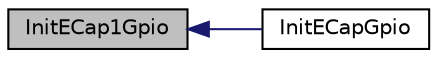 digraph "InitECap1Gpio"
{
  edge [fontname="Helvetica",fontsize="10",labelfontname="Helvetica",labelfontsize="10"];
  node [fontname="Helvetica",fontsize="10",shape=record];
  rankdir="LR";
  Node1 [label="InitECap1Gpio",height=0.2,width=0.4,color="black", fillcolor="grey75", style="filled", fontcolor="black"];
  Node1 -> Node2 [dir="back",color="midnightblue",fontsize="10",style="solid",fontname="Helvetica"];
  Node2 [label="InitECapGpio",height=0.2,width=0.4,color="black", fillcolor="white", style="filled",URL="$_d_s_p2833x___e_cap_8c.html#a1bba7b28a8acfcda1b9d55a38907b9cf"];
}
